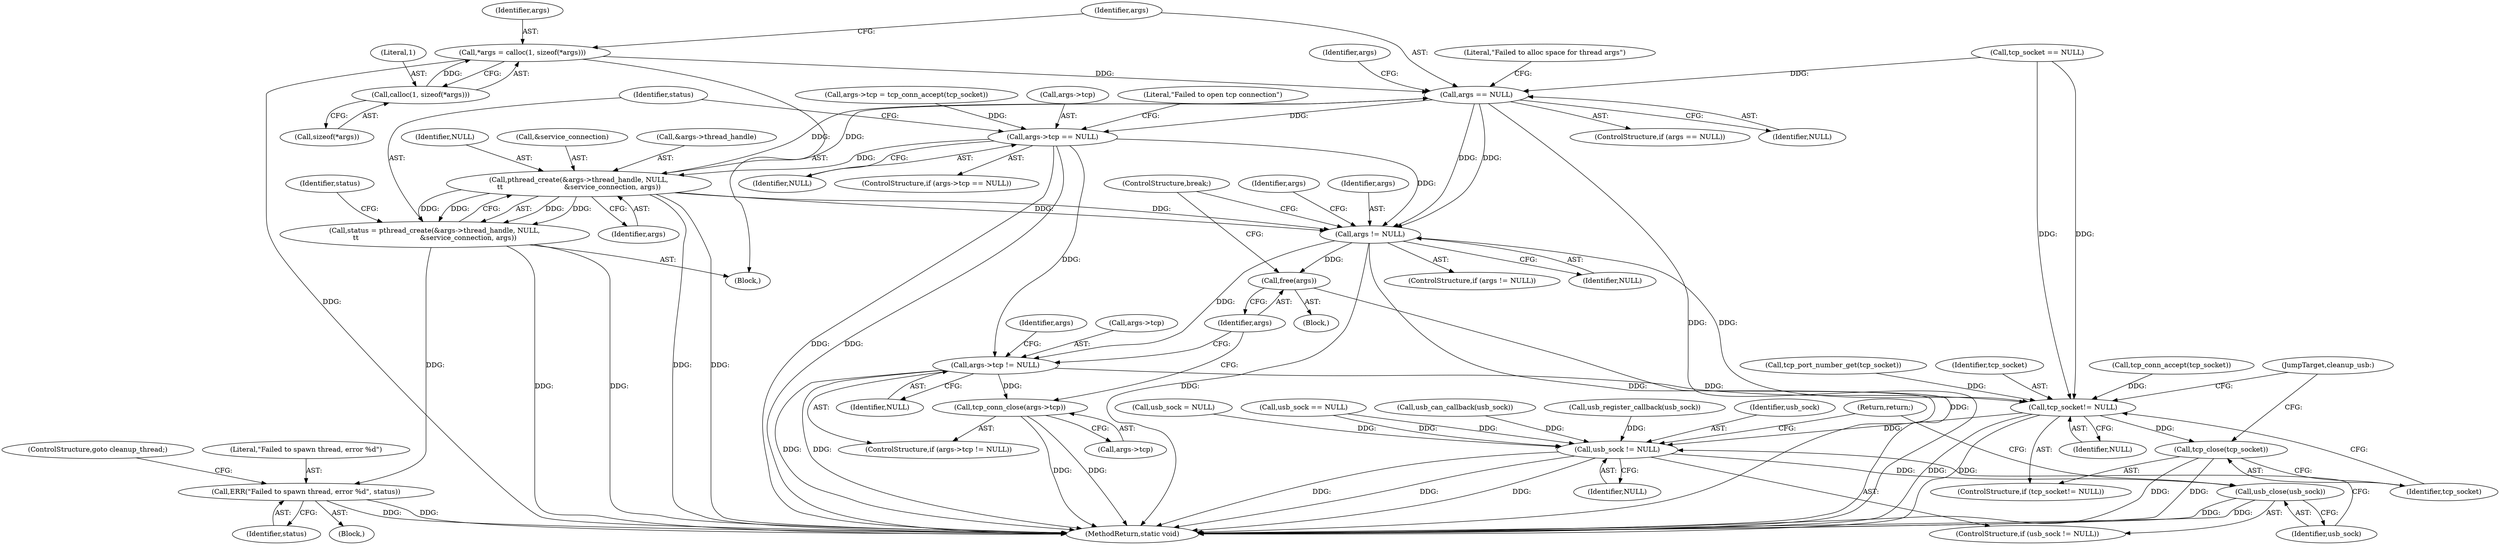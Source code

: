 digraph "0_ippusbxd_46844402bca7a38fc224483ba6f0a93c4613203f@API" {
"1000215" [label="(Call,*args = calloc(1, sizeof(*args)))"];
"1000217" [label="(Call,calloc(1, sizeof(*args)))"];
"1000223" [label="(Call,args == NULL)"];
"1000242" [label="(Call,args->tcp == NULL)"];
"1000254" [label="(Call,pthread_create(&args->thread_handle, NULL,\n\t\t                            &service_connection, args))"];
"1000252" [label="(Call,status = pthread_create(&args->thread_handle, NULL,\n\t\t                            &service_connection, args))"];
"1000266" [label="(Call,ERR(\"Failed to spawn thread, error %d\", status))"];
"1000273" [label="(Call,args != NULL)"];
"1000278" [label="(Call,args->tcp != NULL)"];
"1000283" [label="(Call,tcp_conn_close(args->tcp))"];
"1000292" [label="(Call,tcp_socket!= NULL)"];
"1000295" [label="(Call,tcp_close(tcp_socket))"];
"1000299" [label="(Call,usb_sock != NULL)"];
"1000302" [label="(Call,usb_close(usb_sock))"];
"1000287" [label="(Call,free(args))"];
"1000246" [label="(Identifier,NULL)"];
"1000157" [label="(Call,tcp_socket == NULL)"];
"1000249" [label="(Literal,\"Failed to open tcp connection\")"];
"1000259" [label="(Identifier,NULL)"];
"1000228" [label="(Literal,\"Failed to alloc space for thread args\")"];
"1000296" [label="(Identifier,tcp_socket)"];
"1000272" [label="(ControlStructure,if (args != NULL))"];
"1000294" [label="(Identifier,NULL)"];
"1000282" [label="(Identifier,NULL)"];
"1000283" [label="(Call,tcp_conn_close(args->tcp))"];
"1000268" [label="(Identifier,status)"];
"1000119" [label="(Call,usb_sock = NULL)"];
"1000235" [label="(Call,args->tcp = tcp_conn_accept(tcp_socket))"];
"1000242" [label="(Call,args->tcp == NULL)"];
"1000273" [label="(Call,args != NULL)"];
"1000265" [label="(Block,)"];
"1000267" [label="(Literal,\"Failed to spawn thread, error %d\")"];
"1000253" [label="(Identifier,status)"];
"1000300" [label="(Identifier,usb_sock)"];
"1000284" [label="(Call,args->tcp)"];
"1000266" [label="(Call,ERR(\"Failed to spawn thread, error %d\", status))"];
"1000301" [label="(Identifier,NULL)"];
"1000223" [label="(Call,args == NULL)"];
"1000216" [label="(Identifier,args)"];
"1000254" [label="(Call,pthread_create(&args->thread_handle, NULL,\n\t\t                            &service_connection, args))"];
"1000219" [label="(Call,sizeof(*args))"];
"1000239" [label="(Call,tcp_conn_accept(tcp_socket))"];
"1000164" [label="(Call,tcp_port_number_get(tcp_socket))"];
"1000232" [label="(Identifier,args)"];
"1000275" [label="(Identifier,NULL)"];
"1000280" [label="(Identifier,args)"];
"1000222" [label="(ControlStructure,if (args == NULL))"];
"1000260" [label="(Call,&service_connection)"];
"1000252" [label="(Call,status = pthread_create(&args->thread_handle, NULL,\n\t\t                            &service_connection, args))"];
"1000274" [label="(Identifier,args)"];
"1000297" [label="(JumpTarget,cleanup_usb:)"];
"1000287" [label="(Call,free(args))"];
"1000298" [label="(ControlStructure,if (usb_sock != NULL))"];
"1000276" [label="(Block,)"];
"1000305" [label="(MethodReturn,static void)"];
"1000292" [label="(Call,tcp_socket!= NULL)"];
"1000225" [label="(Identifier,NULL)"];
"1000303" [label="(Identifier,usb_sock)"];
"1000304" [label="(Return,return;)"];
"1000241" [label="(ControlStructure,if (args->tcp == NULL))"];
"1000285" [label="(Identifier,args)"];
"1000217" [label="(Call,calloc(1, sizeof(*args)))"];
"1000269" [label="(ControlStructure,goto cleanup_thread;)"];
"1000295" [label="(Call,tcp_close(tcp_socket))"];
"1000114" [label="(Call,usb_sock == NULL)"];
"1000224" [label="(Identifier,args)"];
"1000289" [label="(ControlStructure,break;)"];
"1000288" [label="(Identifier,args)"];
"1000255" [label="(Call,&args->thread_handle)"];
"1000278" [label="(Call,args->tcp != NULL)"];
"1000264" [label="(Identifier,status)"];
"1000277" [label="(ControlStructure,if (args->tcp != NULL))"];
"1000279" [label="(Call,args->tcp)"];
"1000243" [label="(Call,args->tcp)"];
"1000208" [label="(Call,usb_can_callback(usb_sock))"];
"1000218" [label="(Literal,1)"];
"1000299" [label="(Call,usb_sock != NULL)"];
"1000291" [label="(ControlStructure,if (tcp_socket!= NULL))"];
"1000213" [label="(Block,)"];
"1000302" [label="(Call,usb_close(usb_sock))"];
"1000262" [label="(Identifier,args)"];
"1000210" [label="(Call,usb_register_callback(usb_sock))"];
"1000293" [label="(Identifier,tcp_socket)"];
"1000215" [label="(Call,*args = calloc(1, sizeof(*args)))"];
"1000215" -> "1000213"  [label="AST: "];
"1000215" -> "1000217"  [label="CFG: "];
"1000216" -> "1000215"  [label="AST: "];
"1000217" -> "1000215"  [label="AST: "];
"1000224" -> "1000215"  [label="CFG: "];
"1000215" -> "1000305"  [label="DDG: "];
"1000217" -> "1000215"  [label="DDG: "];
"1000215" -> "1000223"  [label="DDG: "];
"1000217" -> "1000219"  [label="CFG: "];
"1000218" -> "1000217"  [label="AST: "];
"1000219" -> "1000217"  [label="AST: "];
"1000223" -> "1000222"  [label="AST: "];
"1000223" -> "1000225"  [label="CFG: "];
"1000224" -> "1000223"  [label="AST: "];
"1000225" -> "1000223"  [label="AST: "];
"1000228" -> "1000223"  [label="CFG: "];
"1000232" -> "1000223"  [label="CFG: "];
"1000223" -> "1000305"  [label="DDG: "];
"1000254" -> "1000223"  [label="DDG: "];
"1000157" -> "1000223"  [label="DDG: "];
"1000223" -> "1000242"  [label="DDG: "];
"1000223" -> "1000254"  [label="DDG: "];
"1000223" -> "1000273"  [label="DDG: "];
"1000223" -> "1000273"  [label="DDG: "];
"1000242" -> "1000241"  [label="AST: "];
"1000242" -> "1000246"  [label="CFG: "];
"1000243" -> "1000242"  [label="AST: "];
"1000246" -> "1000242"  [label="AST: "];
"1000249" -> "1000242"  [label="CFG: "];
"1000253" -> "1000242"  [label="CFG: "];
"1000242" -> "1000305"  [label="DDG: "];
"1000242" -> "1000305"  [label="DDG: "];
"1000235" -> "1000242"  [label="DDG: "];
"1000242" -> "1000254"  [label="DDG: "];
"1000242" -> "1000273"  [label="DDG: "];
"1000242" -> "1000278"  [label="DDG: "];
"1000254" -> "1000252"  [label="AST: "];
"1000254" -> "1000262"  [label="CFG: "];
"1000255" -> "1000254"  [label="AST: "];
"1000259" -> "1000254"  [label="AST: "];
"1000260" -> "1000254"  [label="AST: "];
"1000262" -> "1000254"  [label="AST: "];
"1000252" -> "1000254"  [label="CFG: "];
"1000254" -> "1000305"  [label="DDG: "];
"1000254" -> "1000305"  [label="DDG: "];
"1000254" -> "1000252"  [label="DDG: "];
"1000254" -> "1000252"  [label="DDG: "];
"1000254" -> "1000252"  [label="DDG: "];
"1000254" -> "1000252"  [label="DDG: "];
"1000254" -> "1000273"  [label="DDG: "];
"1000254" -> "1000273"  [label="DDG: "];
"1000252" -> "1000213"  [label="AST: "];
"1000253" -> "1000252"  [label="AST: "];
"1000264" -> "1000252"  [label="CFG: "];
"1000252" -> "1000305"  [label="DDG: "];
"1000252" -> "1000305"  [label="DDG: "];
"1000252" -> "1000266"  [label="DDG: "];
"1000266" -> "1000265"  [label="AST: "];
"1000266" -> "1000268"  [label="CFG: "];
"1000267" -> "1000266"  [label="AST: "];
"1000268" -> "1000266"  [label="AST: "];
"1000269" -> "1000266"  [label="CFG: "];
"1000266" -> "1000305"  [label="DDG: "];
"1000266" -> "1000305"  [label="DDG: "];
"1000273" -> "1000272"  [label="AST: "];
"1000273" -> "1000275"  [label="CFG: "];
"1000274" -> "1000273"  [label="AST: "];
"1000275" -> "1000273"  [label="AST: "];
"1000280" -> "1000273"  [label="CFG: "];
"1000289" -> "1000273"  [label="CFG: "];
"1000273" -> "1000305"  [label="DDG: "];
"1000273" -> "1000305"  [label="DDG: "];
"1000273" -> "1000278"  [label="DDG: "];
"1000273" -> "1000287"  [label="DDG: "];
"1000273" -> "1000292"  [label="DDG: "];
"1000278" -> "1000277"  [label="AST: "];
"1000278" -> "1000282"  [label="CFG: "];
"1000279" -> "1000278"  [label="AST: "];
"1000282" -> "1000278"  [label="AST: "];
"1000285" -> "1000278"  [label="CFG: "];
"1000288" -> "1000278"  [label="CFG: "];
"1000278" -> "1000305"  [label="DDG: "];
"1000278" -> "1000305"  [label="DDG: "];
"1000278" -> "1000283"  [label="DDG: "];
"1000278" -> "1000292"  [label="DDG: "];
"1000283" -> "1000277"  [label="AST: "];
"1000283" -> "1000284"  [label="CFG: "];
"1000284" -> "1000283"  [label="AST: "];
"1000288" -> "1000283"  [label="CFG: "];
"1000283" -> "1000305"  [label="DDG: "];
"1000283" -> "1000305"  [label="DDG: "];
"1000292" -> "1000291"  [label="AST: "];
"1000292" -> "1000294"  [label="CFG: "];
"1000293" -> "1000292"  [label="AST: "];
"1000294" -> "1000292"  [label="AST: "];
"1000296" -> "1000292"  [label="CFG: "];
"1000297" -> "1000292"  [label="CFG: "];
"1000292" -> "1000305"  [label="DDG: "];
"1000292" -> "1000305"  [label="DDG: "];
"1000239" -> "1000292"  [label="DDG: "];
"1000157" -> "1000292"  [label="DDG: "];
"1000157" -> "1000292"  [label="DDG: "];
"1000164" -> "1000292"  [label="DDG: "];
"1000292" -> "1000295"  [label="DDG: "];
"1000292" -> "1000299"  [label="DDG: "];
"1000295" -> "1000291"  [label="AST: "];
"1000295" -> "1000296"  [label="CFG: "];
"1000296" -> "1000295"  [label="AST: "];
"1000297" -> "1000295"  [label="CFG: "];
"1000295" -> "1000305"  [label="DDG: "];
"1000295" -> "1000305"  [label="DDG: "];
"1000299" -> "1000298"  [label="AST: "];
"1000299" -> "1000301"  [label="CFG: "];
"1000300" -> "1000299"  [label="AST: "];
"1000301" -> "1000299"  [label="AST: "];
"1000303" -> "1000299"  [label="CFG: "];
"1000304" -> "1000299"  [label="CFG: "];
"1000299" -> "1000305"  [label="DDG: "];
"1000299" -> "1000305"  [label="DDG: "];
"1000299" -> "1000305"  [label="DDG: "];
"1000208" -> "1000299"  [label="DDG: "];
"1000114" -> "1000299"  [label="DDG: "];
"1000114" -> "1000299"  [label="DDG: "];
"1000210" -> "1000299"  [label="DDG: "];
"1000119" -> "1000299"  [label="DDG: "];
"1000299" -> "1000302"  [label="DDG: "];
"1000302" -> "1000298"  [label="AST: "];
"1000302" -> "1000303"  [label="CFG: "];
"1000303" -> "1000302"  [label="AST: "];
"1000304" -> "1000302"  [label="CFG: "];
"1000302" -> "1000305"  [label="DDG: "];
"1000302" -> "1000305"  [label="DDG: "];
"1000287" -> "1000276"  [label="AST: "];
"1000287" -> "1000288"  [label="CFG: "];
"1000288" -> "1000287"  [label="AST: "];
"1000289" -> "1000287"  [label="CFG: "];
"1000287" -> "1000305"  [label="DDG: "];
}
